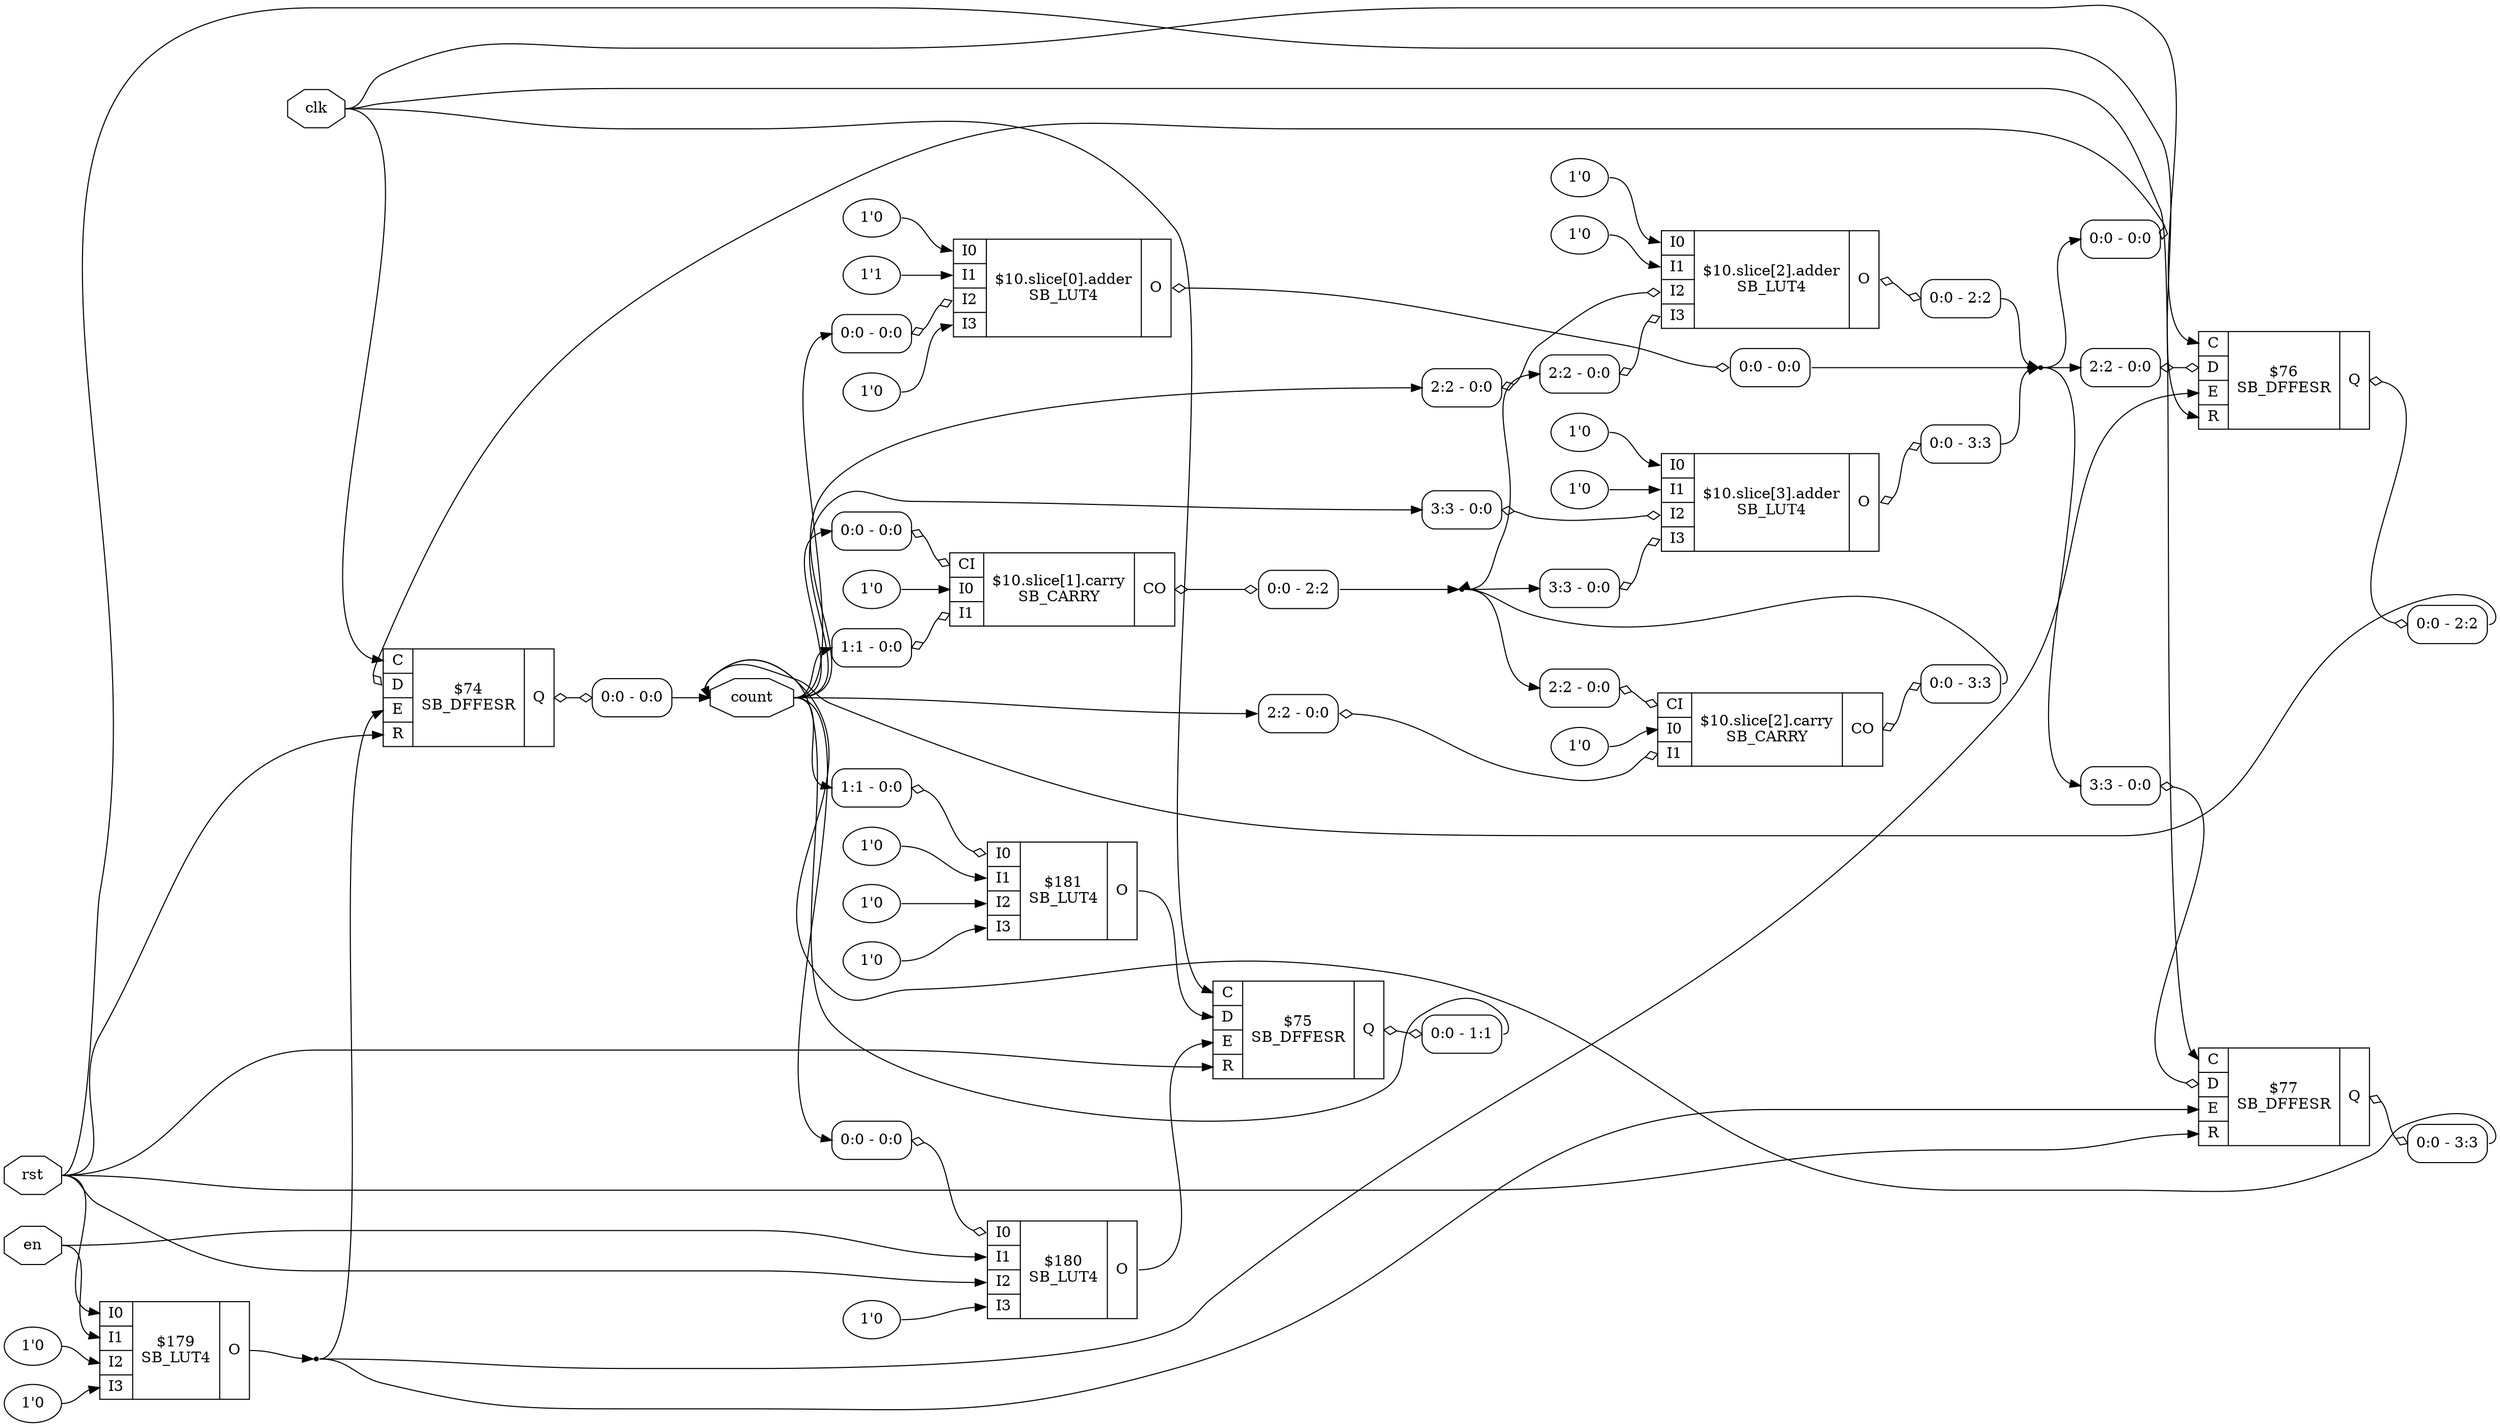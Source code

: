 digraph "counter" {
rankdir="LR";
remincross=true;
n7 [ shape=octagon, label="clk", color="black", fontcolor="black" ];
n8 [ shape=octagon, label="count", color="black", fontcolor="black" ];
n9 [ shape=octagon, label="en", color="black", fontcolor="black" ];
n10 [ shape=octagon, label="rst", color="black", fontcolor="black" ];
v0 [ label="1'0" ];
v1 [ label="1'0" ];
c16 [ shape=record, label="{{<p11> I0|<p12> I1|<p13> I2|<p14> I3}|$179\nSB_LUT4|{<p15> O}}" ];
v3 [ label="1'0" ];
c17 [ shape=record, label="{{<p11> I0|<p12> I1|<p13> I2|<p14> I3}|$180\nSB_LUT4|{<p15> O}}" ];
x2 [ shape=record, style=rounded, label="<s0> 0:0 - 0:0 " ];
x2:e -> c17:p11:w [arrowhead=odiamond, arrowtail=odiamond, dir=both, color="black", label=""];
v5 [ label="1'0" ];
v6 [ label="1'0" ];
v7 [ label="1'0" ];
c18 [ shape=record, label="{{<p11> I0|<p12> I1|<p13> I2|<p14> I3}|$181\nSB_LUT4|{<p15> O}}" ];
x4 [ shape=record, style=rounded, label="<s0> 1:1 - 0:0 " ];
x4:e -> c18:p11:w [arrowhead=odiamond, arrowtail=odiamond, dir=both, color="black", label=""];
v8 [ label="1'0" ];
v9 [ label="1'1" ];
v11 [ label="1'0" ];
c19 [ shape=record, label="{{<p11> I0|<p12> I1|<p13> I2|<p14> I3}|$10.slice[0].adder\nSB_LUT4|{<p15> O}}" ];
x10 [ shape=record, style=rounded, label="<s0> 0:0 - 0:0 " ];
x10:e -> c19:p13:w [arrowhead=odiamond, arrowtail=odiamond, dir=both, color="black", label=""];
x12 [ shape=record, style=rounded, label="<s0> 0:0 - 0:0 " ];
c19:p15:e -> x12:w [arrowhead=odiamond, arrowtail=odiamond, dir=both, color="black", label=""];
v15 [ label="1'0" ];
c22 [ shape=record, label="{{<p20> CI|<p11> I0|<p12> I1}|$10.slice[1].carry\nSB_CARRY|{<p21> CO}}" ];
x13 [ shape=record, style=rounded, label="<s0> 0:0 - 0:0 " ];
x13:e -> c22:p20:w [arrowhead=odiamond, arrowtail=odiamond, dir=both, color="black", label=""];
x14 [ shape=record, style=rounded, label="<s0> 0:0 - 2:2 " ];
c22:p21:e -> x14:w [arrowhead=odiamond, arrowtail=odiamond, dir=both, color="black", label=""];
x16 [ shape=record, style=rounded, label="<s0> 1:1 - 0:0 " ];
x16:e -> c22:p12:w [arrowhead=odiamond, arrowtail=odiamond, dir=both, color="black", label=""];
v17 [ label="1'0" ];
v18 [ label="1'0" ];
c23 [ shape=record, label="{{<p11> I0|<p12> I1|<p13> I2|<p14> I3}|$10.slice[2].adder\nSB_LUT4|{<p15> O}}" ];
x19 [ shape=record, style=rounded, label="<s0> 2:2 - 0:0 " ];
x19:e -> c23:p13:w [arrowhead=odiamond, arrowtail=odiamond, dir=both, color="black", label=""];
x20 [ shape=record, style=rounded, label="<s0> 2:2 - 0:0 " ];
x20:e -> c23:p14:w [arrowhead=odiamond, arrowtail=odiamond, dir=both, color="black", label=""];
x21 [ shape=record, style=rounded, label="<s0> 0:0 - 2:2 " ];
c23:p15:e -> x21:w [arrowhead=odiamond, arrowtail=odiamond, dir=both, color="black", label=""];
v24 [ label="1'0" ];
c24 [ shape=record, label="{{<p20> CI|<p11> I0|<p12> I1}|$10.slice[2].carry\nSB_CARRY|{<p21> CO}}" ];
x22 [ shape=record, style=rounded, label="<s0> 2:2 - 0:0 " ];
x22:e -> c24:p20:w [arrowhead=odiamond, arrowtail=odiamond, dir=both, color="black", label=""];
x23 [ shape=record, style=rounded, label="<s0> 0:0 - 3:3 " ];
c24:p21:e -> x23:w [arrowhead=odiamond, arrowtail=odiamond, dir=both, color="black", label=""];
x25 [ shape=record, style=rounded, label="<s0> 2:2 - 0:0 " ];
x25:e -> c24:p12:w [arrowhead=odiamond, arrowtail=odiamond, dir=both, color="black", label=""];
v26 [ label="1'0" ];
v27 [ label="1'0" ];
c25 [ shape=record, label="{{<p11> I0|<p12> I1|<p13> I2|<p14> I3}|$10.slice[3].adder\nSB_LUT4|{<p15> O}}" ];
x28 [ shape=record, style=rounded, label="<s0> 3:3 - 0:0 " ];
x28:e -> c25:p13:w [arrowhead=odiamond, arrowtail=odiamond, dir=both, color="black", label=""];
x29 [ shape=record, style=rounded, label="<s0> 3:3 - 0:0 " ];
x29:e -> c25:p14:w [arrowhead=odiamond, arrowtail=odiamond, dir=both, color="black", label=""];
x30 [ shape=record, style=rounded, label="<s0> 0:0 - 3:3 " ];
c25:p15:e -> x30:w [arrowhead=odiamond, arrowtail=odiamond, dir=both, color="black", label=""];
c31 [ shape=record, label="{{<p26> C|<p27> D|<p28> E|<p29> R}|$74\nSB_DFFESR|{<p30> Q}}" ];
x31 [ shape=record, style=rounded, label="<s0> 0:0 - 0:0 " ];
x31:e -> c31:p27:w [arrowhead=odiamond, arrowtail=odiamond, dir=both, color="black", label=""];
x32 [ shape=record, style=rounded, label="<s0> 0:0 - 0:0 " ];
c31:p30:e -> x32:w [arrowhead=odiamond, arrowtail=odiamond, dir=both, color="black", label=""];
c32 [ shape=record, label="{{<p26> C|<p27> D|<p28> E|<p29> R}|$75\nSB_DFFESR|{<p30> Q}}" ];
x33 [ shape=record, style=rounded, label="<s0> 0:0 - 1:1 " ];
c32:p30:e -> x33:w [arrowhead=odiamond, arrowtail=odiamond, dir=both, color="black", label=""];
c33 [ shape=record, label="{{<p26> C|<p27> D|<p28> E|<p29> R}|$76\nSB_DFFESR|{<p30> Q}}" ];
x34 [ shape=record, style=rounded, label="<s0> 2:2 - 0:0 " ];
x34:e -> c33:p27:w [arrowhead=odiamond, arrowtail=odiamond, dir=both, color="black", label=""];
x35 [ shape=record, style=rounded, label="<s0> 0:0 - 2:2 " ];
c33:p30:e -> x35:w [arrowhead=odiamond, arrowtail=odiamond, dir=both, color="black", label=""];
c34 [ shape=record, label="{{<p26> C|<p27> D|<p28> E|<p29> R}|$77\nSB_DFFESR|{<p30> Q}}" ];
x36 [ shape=record, style=rounded, label="<s0> 3:3 - 0:0 " ];
x36:e -> c34:p27:w [arrowhead=odiamond, arrowtail=odiamond, dir=both, color="black", label=""];
x37 [ shape=record, style=rounded, label="<s0> 0:0 - 3:3 " ];
c34:p30:e -> x37:w [arrowhead=odiamond, arrowtail=odiamond, dir=both, color="black", label=""];
n10:e -> c16:p11:w [color="black", label=""];
n10:e -> c17:p13:w [color="black", label=""];
n10:e -> c31:p29:w [color="black", label=""];
n10:e -> c32:p29:w [color="black", label=""];
n10:e -> c33:p29:w [color="black", label=""];
n10:e -> c34:p29:w [color="black", label=""];
n2 [ shape=point ];
c16:p15:e -> n2:w [color="black", label=""];
n2:e -> c31:p28:w [color="black", label=""];
n2:e -> c33:p28:w [color="black", label=""];
n2:e -> c34:p28:w [color="black", label=""];
c17:p15:e -> c32:p28:w [color="black", label=""];
c18:p15:e -> c32:p27:w [color="black", label=""];
n5 [ shape=point ];
x12:s0:e -> n5:w [color="black", label=""];
x21:s0:e -> n5:w [color="black", label=""];
x30:s0:e -> n5:w [color="black", label=""];
n5:e -> x31:s0:w [color="black", label=""];
n5:e -> x34:s0:w [color="black", label=""];
n5:e -> x36:s0:w [color="black", label=""];
n6 [ shape=point ];
x14:s0:e -> n6:w [color="black", label=""];
x23:s0:e -> n6:w [color="black", label=""];
n6:e -> x20:s0:w [color="black", label=""];
n6:e -> x22:s0:w [color="black", label=""];
n6:e -> x29:s0:w [color="black", label=""];
n7:e -> c31:p26:w [color="black", label=""];
n7:e -> c32:p26:w [color="black", label=""];
n7:e -> c33:p26:w [color="black", label=""];
n7:e -> c34:p26:w [color="black", label=""];
x32:s0:e -> n8:w [color="black", label=""];
x33:s0:e -> n8:w [color="black", label=""];
x35:s0:e -> n8:w [color="black", label=""];
x37:s0:e -> n8:w [color="black", label=""];
n8:e -> x10:s0:w [color="black", label=""];
n8:e -> x13:s0:w [color="black", label=""];
n8:e -> x16:s0:w [color="black", label=""];
n8:e -> x19:s0:w [color="black", label=""];
n8:e -> x25:s0:w [color="black", label=""];
n8:e -> x28:s0:w [color="black", label=""];
n8:e -> x2:s0:w [color="black", label=""];
n8:e -> x4:s0:w [color="black", label=""];
n9:e -> c16:p12:w [color="black", label=""];
n9:e -> c17:p12:w [color="black", label=""];
v0:e -> c16:p13:w [color="black", label=""];
v1:e -> c16:p14:w [color="black", label=""];
v11:e -> c19:p14:w [color="black", label=""];
v15:e -> c22:p11:w [color="black", label=""];
v17:e -> c23:p11:w [color="black", label=""];
v18:e -> c23:p12:w [color="black", label=""];
v24:e -> c24:p11:w [color="black", label=""];
v26:e -> c25:p11:w [color="black", label=""];
v27:e -> c25:p12:w [color="black", label=""];
v3:e -> c17:p14:w [color="black", label=""];
v5:e -> c18:p12:w [color="black", label=""];
v6:e -> c18:p13:w [color="black", label=""];
v7:e -> c18:p14:w [color="black", label=""];
v8:e -> c19:p11:w [color="black", label=""];
v9:e -> c19:p12:w [color="black", label=""];
}
